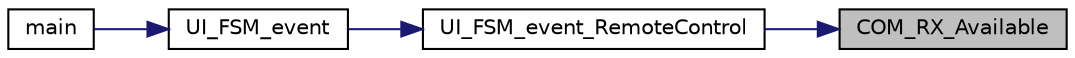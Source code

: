 digraph "COM_RX_Available"
{
 // LATEX_PDF_SIZE
  edge [fontname="Helvetica",fontsize="10",labelfontname="Helvetica",labelfontsize="10"];
  node [fontname="Helvetica",fontsize="10",shape=record];
  rankdir="RL";
  Node1 [label="COM_RX_Available",height=0.2,width=0.4,color="black", fillcolor="grey75", style="filled", fontcolor="black",tooltip="Check if a new string has been received."];
  Node1 -> Node2 [dir="back",color="midnightblue",fontsize="10",style="solid",fontname="Helvetica"];
  Node2 [label="UI_FSM_event_RemoteControl",height=0.2,width=0.4,color="black", fillcolor="white", style="filled",URL="$userinterface_8c.html#a8fb86f2839178b01686517fecdfdf3b6",tooltip="Part of the user interface finite state machine: Remote control events."];
  Node2 -> Node3 [dir="back",color="midnightblue",fontsize="10",style="solid",fontname="Helvetica"];
  Node3 [label="UI_FSM_event",height=0.2,width=0.4,color="black", fillcolor="white", style="filled",URL="$userinterface_8c.html#a50df69c8866e000377a8bc7dbe685a58",tooltip="User interface finite state machine: Checks for events."];
  Node3 -> Node4 [dir="back",color="midnightblue",fontsize="10",style="solid",fontname="Helvetica"];
  Node4 [label="main",height=0.2,width=0.4,color="black", fillcolor="white", style="filled",URL="$main_8c.html#a840291bc02cba5474a4cb46a9b9566fe",tooltip="main function"];
}
